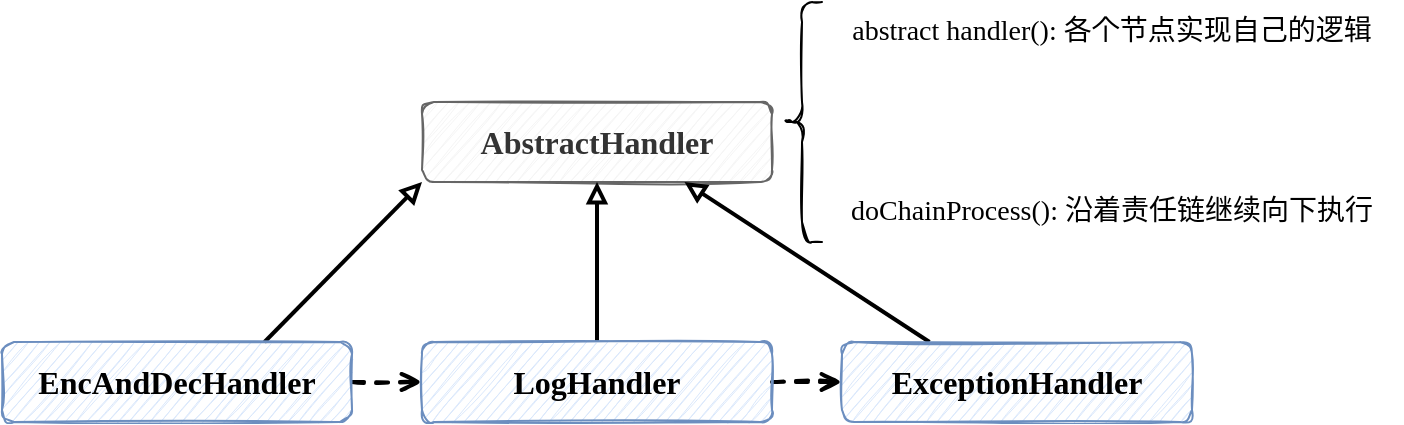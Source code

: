 <mxfile version="20.3.0" type="device"><diagram id="5r-AybqYqvPgYRBz9XB_" name="第 1 页"><mxGraphModel dx="1106" dy="791" grid="1" gridSize="10" guides="1" tooltips="1" connect="1" arrows="1" fold="1" page="1" pageScale="1" pageWidth="1169" pageHeight="827" math="0" shadow="0"><root><mxCell id="0"/><mxCell id="1" parent="0"/><mxCell id="4yo1tMU4cYYm51vijppw-1" value="&lt;font face=&quot;Comic Sans MS&quot; style=&quot;font-size: 16px;&quot;&gt;&lt;b&gt;AbstractHandler&lt;/b&gt;&lt;/font&gt;" style="rounded=1;whiteSpace=wrap;html=1;fillColor=#f5f5f5;strokeColor=#666666;sketch=1;strokeWidth=1;fontSize=13;fontColor=#333333;" parent="1" vertex="1"><mxGeometry x="670" y="100" width="175" height="40" as="geometry"/></mxCell><mxCell id="4yo1tMU4cYYm51vijppw-8" style="edgeStyle=none;rounded=0;sketch=1;orthogonalLoop=1;jettySize=auto;html=1;strokeWidth=2;fontFamily=Comic Sans MS;dashed=1;endArrow=open;endFill=0;" parent="1" source="4yo1tMU4cYYm51vijppw-2" target="4yo1tMU4cYYm51vijppw-4" edge="1"><mxGeometry relative="1" as="geometry"/></mxCell><mxCell id="dfXlQ-R2WkFTmiEwaYlZ-1" style="edgeStyle=none;rounded=0;orthogonalLoop=1;jettySize=auto;html=1;exitX=0.75;exitY=0;exitDx=0;exitDy=0;entryX=0;entryY=1;entryDx=0;entryDy=0;strokeWidth=2;endArrow=block;endFill=0;" edge="1" parent="1" source="4yo1tMU4cYYm51vijppw-2" target="4yo1tMU4cYYm51vijppw-1"><mxGeometry relative="1" as="geometry"/></mxCell><mxCell id="4yo1tMU4cYYm51vijppw-2" value="&lt;font face=&quot;Comic Sans MS&quot; style=&quot;font-size: 16px;&quot;&gt;&lt;b&gt;EncAndDecHandler&lt;/b&gt;&lt;/font&gt;" style="rounded=1;whiteSpace=wrap;html=1;fillColor=#dae8fc;strokeColor=#6c8ebf;sketch=1;strokeWidth=1;fontSize=13;" parent="1" vertex="1"><mxGeometry x="460" y="220" width="175" height="40" as="geometry"/></mxCell><mxCell id="dfXlQ-R2WkFTmiEwaYlZ-3" style="edgeStyle=none;rounded=0;orthogonalLoop=1;jettySize=auto;html=1;exitX=0.25;exitY=0;exitDx=0;exitDy=0;entryX=0.75;entryY=1;entryDx=0;entryDy=0;strokeWidth=2;endArrow=block;endFill=0;" edge="1" parent="1" source="4yo1tMU4cYYm51vijppw-3" target="4yo1tMU4cYYm51vijppw-1"><mxGeometry relative="1" as="geometry"/></mxCell><mxCell id="4yo1tMU4cYYm51vijppw-3" value="&lt;font face=&quot;Comic Sans MS&quot; style=&quot;font-size: 16px;&quot;&gt;&lt;b&gt;ExceptionHandler&lt;/b&gt;&lt;/font&gt;" style="rounded=1;whiteSpace=wrap;html=1;fillColor=#dae8fc;strokeColor=#6c8ebf;sketch=1;strokeWidth=1;fontSize=13;" parent="1" vertex="1"><mxGeometry x="880" y="220" width="175" height="40" as="geometry"/></mxCell><mxCell id="4yo1tMU4cYYm51vijppw-9" style="edgeStyle=none;rounded=0;sketch=1;orthogonalLoop=1;jettySize=auto;html=1;strokeWidth=2;fontFamily=Comic Sans MS;dashed=1;endArrow=open;endFill=0;" parent="1" source="4yo1tMU4cYYm51vijppw-4" target="4yo1tMU4cYYm51vijppw-3" edge="1"><mxGeometry relative="1" as="geometry"/></mxCell><mxCell id="dfXlQ-R2WkFTmiEwaYlZ-2" style="edgeStyle=none;rounded=0;orthogonalLoop=1;jettySize=auto;html=1;strokeWidth=2;endArrow=block;endFill=0;" edge="1" parent="1" source="4yo1tMU4cYYm51vijppw-4" target="4yo1tMU4cYYm51vijppw-1"><mxGeometry relative="1" as="geometry"/></mxCell><mxCell id="4yo1tMU4cYYm51vijppw-4" value="&lt;font face=&quot;Comic Sans MS&quot; style=&quot;font-size: 16px;&quot;&gt;&lt;b&gt;LogHandler&lt;/b&gt;&lt;/font&gt;" style="rounded=1;whiteSpace=wrap;html=1;fillColor=#dae8fc;strokeColor=#6c8ebf;sketch=1;strokeWidth=1;fontSize=13;" parent="1" vertex="1"><mxGeometry x="670" y="220" width="175" height="40" as="geometry"/></mxCell><mxCell id="4yo1tMU4cYYm51vijppw-10" value="" style="shape=curlyBracket;whiteSpace=wrap;html=1;rounded=1;labelBackgroundColor=none;strokeColor=default;fontSize=14;fontFamily=Comic Sans MS;sketch=1;" parent="1" vertex="1"><mxGeometry x="850" y="50" width="20" height="120" as="geometry"/></mxCell><mxCell id="4yo1tMU4cYYm51vijppw-11" value="&lt;font style=&quot;font-size: 14px;&quot;&gt;abstract handler(): 各个节点实现自己的逻辑&lt;/font&gt;" style="text;html=1;strokeColor=none;fillColor=none;align=center;verticalAlign=middle;whiteSpace=wrap;rounded=0;sketch=1;fontFamily=Comic Sans MS;" parent="1" vertex="1"><mxGeometry x="870" y="50" width="290" height="30" as="geometry"/></mxCell><mxCell id="4yo1tMU4cYYm51vijppw-12" value="&lt;font style=&quot;font-size: 14px;&quot;&gt;doChainProcess(): 沿着责任链继续向下执行&lt;/font&gt;" style="text;html=1;strokeColor=none;fillColor=none;align=center;verticalAlign=middle;whiteSpace=wrap;rounded=0;sketch=1;fontFamily=Comic Sans MS;" parent="1" vertex="1"><mxGeometry x="870" y="140" width="290" height="30" as="geometry"/></mxCell></root></mxGraphModel></diagram></mxfile>
